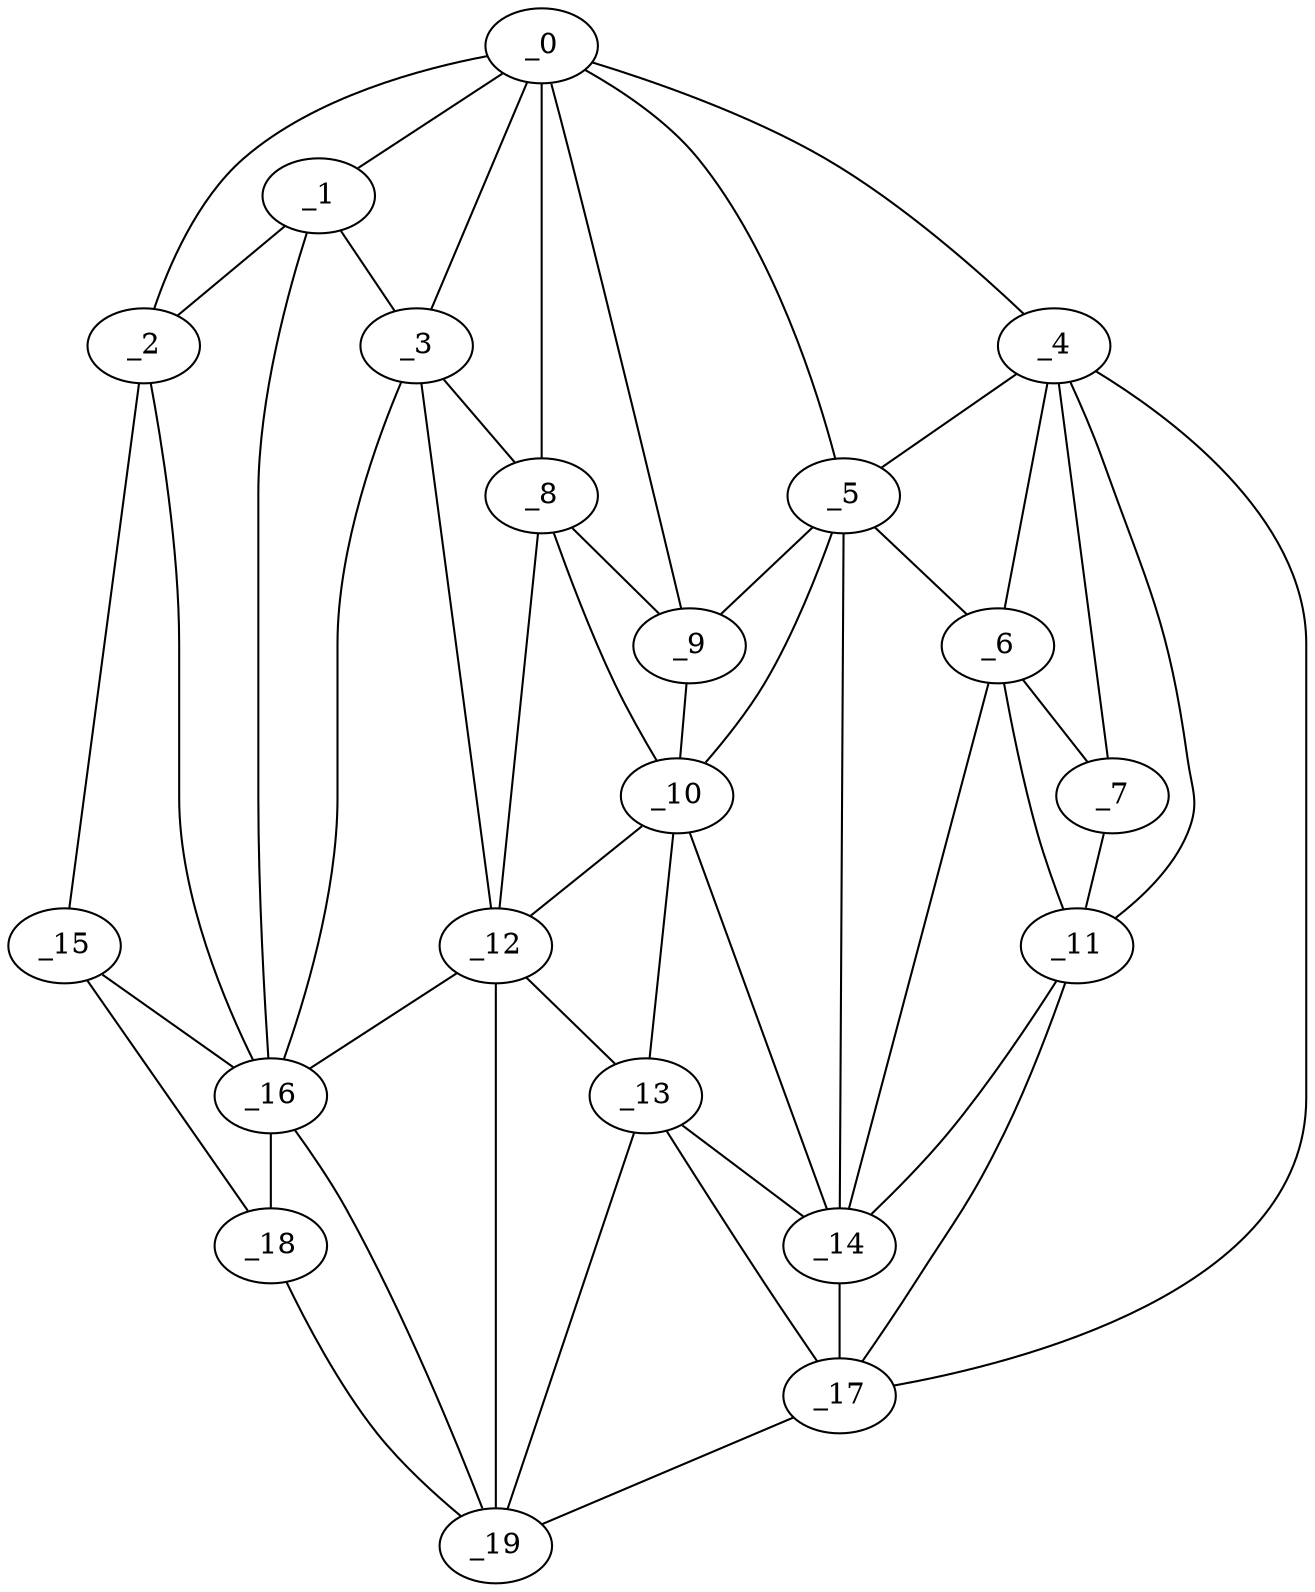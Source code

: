 graph "obj92__105.gxl" {
	_0	 [x=40,
		y=40];
	_1	 [x=46,
		y=34];
	_0 -- _1	 [valence=2];
	_2	 [x=50,
		y=7];
	_0 -- _2	 [valence=1];
	_3	 [x=54,
		y=54];
	_0 -- _3	 [valence=2];
	_4	 [x=55,
		y=124];
	_0 -- _4	 [valence=1];
	_5	 [x=58,
		y=95];
	_0 -- _5	 [valence=2];
	_8	 [x=59,
		y=69];
	_0 -- _8	 [valence=2];
	_9	 [x=59,
		y=82];
	_0 -- _9	 [valence=2];
	_1 -- _2	 [valence=1];
	_1 -- _3	 [valence=2];
	_16	 [x=83,
		y=33];
	_1 -- _16	 [valence=1];
	_15	 [x=80,
		y=7];
	_2 -- _15	 [valence=1];
	_2 -- _16	 [valence=2];
	_3 -- _8	 [valence=1];
	_12	 [x=73,
		y=66];
	_3 -- _12	 [valence=2];
	_3 -- _16	 [valence=2];
	_4 -- _5	 [valence=2];
	_6	 [x=58,
		y=108];
	_4 -- _6	 [valence=2];
	_7	 [x=58,
		y=113];
	_4 -- _7	 [valence=2];
	_11	 [x=72,
		y=111];
	_4 -- _11	 [valence=2];
	_17	 [x=89,
		y=118];
	_4 -- _17	 [valence=1];
	_5 -- _6	 [valence=1];
	_5 -- _9	 [valence=2];
	_10	 [x=71,
		y=82];
	_5 -- _10	 [valence=1];
	_14	 [x=74,
		y=95];
	_5 -- _14	 [valence=2];
	_6 -- _7	 [valence=1];
	_6 -- _11	 [valence=2];
	_6 -- _14	 [valence=1];
	_7 -- _11	 [valence=2];
	_8 -- _9	 [valence=1];
	_8 -- _10	 [valence=2];
	_8 -- _12	 [valence=1];
	_9 -- _10	 [valence=1];
	_10 -- _12	 [valence=2];
	_13	 [x=74,
		y=82];
	_10 -- _13	 [valence=2];
	_10 -- _14	 [valence=2];
	_11 -- _14	 [valence=2];
	_11 -- _17	 [valence=1];
	_12 -- _13	 [valence=2];
	_12 -- _16	 [valence=1];
	_19	 [x=91,
		y=53];
	_12 -- _19	 [valence=2];
	_13 -- _14	 [valence=2];
	_13 -- _17	 [valence=2];
	_13 -- _19	 [valence=1];
	_14 -- _17	 [valence=1];
	_15 -- _16	 [valence=1];
	_18	 [x=90,
		y=40];
	_15 -- _18	 [valence=1];
	_16 -- _18	 [valence=2];
	_16 -- _19	 [valence=2];
	_17 -- _19	 [valence=1];
	_18 -- _19	 [valence=1];
}
